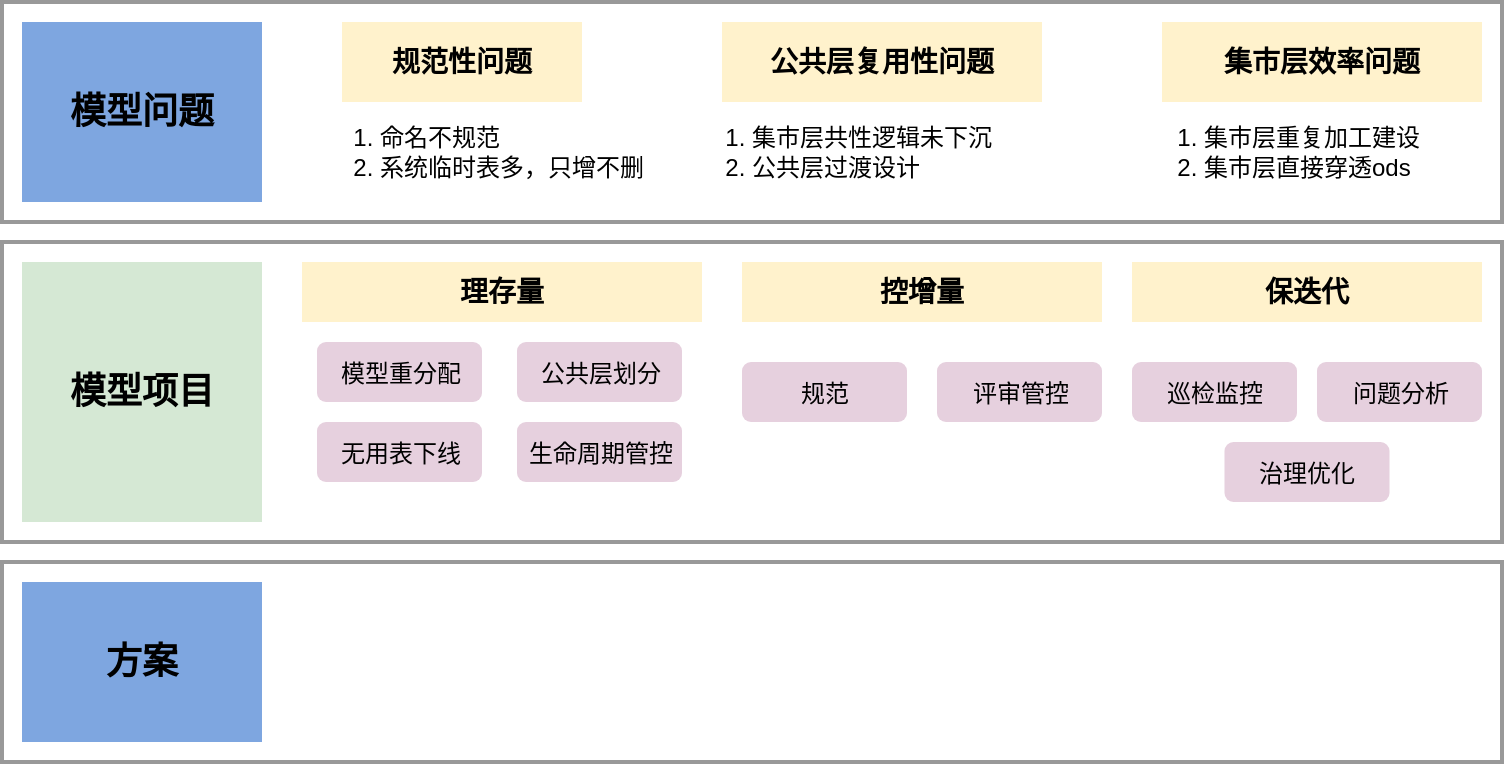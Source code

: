 <mxfile version="20.8.23" type="github">
  <diagram name="第 1 页" id="2HcNpDpKpD43kfRhDceQ">
    <mxGraphModel dx="797" dy="409" grid="1" gridSize="10" guides="1" tooltips="1" connect="1" arrows="1" fold="1" page="1" pageScale="1" pageWidth="827" pageHeight="1169" math="0" shadow="0">
      <root>
        <mxCell id="0" />
        <mxCell id="1" parent="0" />
        <mxCell id="4aYSIVUjviSoJk4caTvQ-29" value="" style="rounded=0;whiteSpace=wrap;html=1;fontSize=14;fillColor=default;strokeWidth=2;strokeColor=#999999;" vertex="1" parent="1">
          <mxGeometry x="60" y="410" width="750" height="100" as="geometry" />
        </mxCell>
        <mxCell id="4aYSIVUjviSoJk4caTvQ-13" value="" style="rounded=0;whiteSpace=wrap;html=1;fontSize=14;fillColor=default;strokeWidth=2;strokeColor=#999999;" vertex="1" parent="1">
          <mxGeometry x="60" y="250" width="750" height="150" as="geometry" />
        </mxCell>
        <mxCell id="4aYSIVUjviSoJk4caTvQ-12" value="" style="rounded=0;whiteSpace=wrap;html=1;fontSize=14;fillColor=default;strokeColor=#999999;strokeWidth=2;" vertex="1" parent="1">
          <mxGeometry x="60" y="130" width="750" height="110" as="geometry" />
        </mxCell>
        <mxCell id="4aYSIVUjviSoJk4caTvQ-1" value="&lt;b&gt;&lt;font style=&quot;font-size: 18px;&quot;&gt;模型问题&lt;/font&gt;&lt;/b&gt;" style="rounded=0;whiteSpace=wrap;html=1;fillColor=#7EA6E0;strokeColor=none;" vertex="1" parent="1">
          <mxGeometry x="70" y="140" width="120" height="90" as="geometry" />
        </mxCell>
        <mxCell id="4aYSIVUjviSoJk4caTvQ-3" value="&lt;b&gt;&lt;font style=&quot;font-size: 18px;&quot;&gt;模型项目&lt;/font&gt;&lt;/b&gt;" style="rounded=0;whiteSpace=wrap;html=1;fillColor=#d5e8d4;strokeColor=none;" vertex="1" parent="1">
          <mxGeometry x="70" y="260" width="120" height="130" as="geometry" />
        </mxCell>
        <mxCell id="4aYSIVUjviSoJk4caTvQ-4" value="&lt;b style=&quot;&quot;&gt;&lt;font style=&quot;font-size: 18px;&quot;&gt;方案&lt;/font&gt;&lt;/b&gt;" style="rounded=0;whiteSpace=wrap;html=1;fillColor=#7EA6E0;strokeColor=none;" vertex="1" parent="1">
          <mxGeometry x="70" y="420" width="120" height="80" as="geometry" />
        </mxCell>
        <mxCell id="4aYSIVUjviSoJk4caTvQ-6" value="&lt;b style=&quot;&quot;&gt;&lt;font style=&quot;font-size: 14px;&quot;&gt;规范性问题&lt;/font&gt;&lt;/b&gt;" style="rounded=0;whiteSpace=wrap;html=1;fillColor=#fff2cc;strokeColor=none;" vertex="1" parent="1">
          <mxGeometry x="230" y="140" width="120" height="40" as="geometry" />
        </mxCell>
        <mxCell id="4aYSIVUjviSoJk4caTvQ-7" value="&lt;b style=&quot;&quot;&gt;&lt;font style=&quot;font-size: 14px;&quot;&gt;公共层复用性问题&lt;/font&gt;&lt;/b&gt;" style="rounded=0;whiteSpace=wrap;html=1;fillColor=#fff2cc;strokeColor=none;" vertex="1" parent="1">
          <mxGeometry x="420" y="140" width="160" height="40" as="geometry" />
        </mxCell>
        <mxCell id="4aYSIVUjviSoJk4caTvQ-8" value="&lt;b style=&quot;&quot;&gt;&lt;font style=&quot;font-size: 14px;&quot;&gt;集市层效率问题&lt;/font&gt;&lt;/b&gt;" style="rounded=0;whiteSpace=wrap;html=1;fillColor=#fff2cc;strokeColor=none;" vertex="1" parent="1">
          <mxGeometry x="640" y="140" width="160" height="40" as="geometry" />
        </mxCell>
        <mxCell id="4aYSIVUjviSoJk4caTvQ-9" value="&lt;div style=&quot;font-size: 12px;&quot; data-docx-has-block-data=&quot;false&quot; data-page-id=&quot;NvjLdLeH9o8p6bxKR6Vcqu8Snof&quot;&gt;&lt;div class=&quot;old-record-id-doxcnHVmCM9QDL73qTxH1DIglHe&quot; style=&quot;text-align: left;&quot;&gt;&lt;ol&gt;&lt;li&gt;命名不规范&amp;nbsp;&lt;/li&gt;&lt;li&gt;系统临时表多，只增不删 &lt;/li&gt;&lt;/ol&gt;&lt;/div&gt;&lt;/div&gt;" style="text;html=1;strokeColor=none;fillColor=none;align=center;verticalAlign=middle;whiteSpace=wrap;rounded=0;fontSize=16;" vertex="1" parent="1">
          <mxGeometry x="190" y="180" width="210" height="50" as="geometry" />
        </mxCell>
        <mxCell id="4aYSIVUjviSoJk4caTvQ-10" value="&lt;div style=&quot;font-size: 12px;&quot; data-docx-has-block-data=&quot;false&quot; data-page-id=&quot;NvjLdLeH9o8p6bxKR6Vcqu8Snof&quot;&gt;&lt;div class=&quot;old-record-id-doxcnHVmCM9QDL73qTxH1DIglHe&quot; style=&quot;text-align: left;&quot;&gt;&lt;ol&gt;&lt;li&gt;&lt;div data-docx-has-block-data=&quot;false&quot; data-page-id=&quot;NvjLdLeH9o8p6bxKR6Vcqu8Snof&quot;&gt;&lt;div class=&quot;old-record-id-doxcnEivKlTUM0fDhylv8IOwnDc&quot; style=&quot;&quot;&gt; 集市层共性逻辑未下沉&lt;/div&gt;&lt;/div&gt;&lt;/li&gt;&lt;li&gt;&lt;div class=&quot;old-record-id-doxcnEivKlTUM0fDhylv8IOwnDc&quot; style=&quot;&quot;&gt;公共层过渡设计&lt;/div&gt;&lt;/li&gt;&lt;/ol&gt;&lt;/div&gt;&lt;/div&gt;" style="text;html=1;strokeColor=none;fillColor=none;align=center;verticalAlign=middle;whiteSpace=wrap;rounded=0;fontSize=16;" vertex="1" parent="1">
          <mxGeometry x="370" y="180" width="210" height="50" as="geometry" />
        </mxCell>
        <mxCell id="4aYSIVUjviSoJk4caTvQ-11" value="&lt;div style=&quot;font-size: 12px;&quot; data-docx-has-block-data=&quot;false&quot; data-page-id=&quot;NvjLdLeH9o8p6bxKR6Vcqu8Snof&quot;&gt;&lt;div class=&quot;old-record-id-doxcnHVmCM9QDL73qTxH1DIglHe&quot; style=&quot;text-align: left;&quot;&gt;&lt;ol&gt;&lt;li&gt;&lt;div data-docx-has-block-data=&quot;false&quot; data-page-id=&quot;NvjLdLeH9o8p6bxKR6Vcqu8Snof&quot;&gt;&lt;div class=&quot;old-record-id-doxcnEivKlTUM0fDhylv8IOwnDc&quot; style=&quot;&quot;&gt;&lt;div data-docx-has-block-data=&quot;false&quot; data-page-id=&quot;NvjLdLeH9o8p6bxKR6Vcqu8Snof&quot;&gt;&lt;div class=&quot;old-record-id-CeusdgKimoESmyxk93UcPse1nFb&quot; style=&quot;&quot;&gt;集市层重复加工建设&lt;/div&gt;&lt;/div&gt;&lt;/div&gt;&lt;/div&gt;&lt;/li&gt;&lt;li&gt;&lt;div class=&quot;old-record-id-CeusdgKimoESmyxk93UcPse1nFb&quot; style=&quot;&quot;&gt;集市层直接穿透ods&lt;/div&gt;&lt;/li&gt;&lt;/ol&gt;&lt;/div&gt;&lt;/div&gt;" style="text;html=1;strokeColor=none;fillColor=none;align=center;verticalAlign=middle;whiteSpace=wrap;rounded=0;fontSize=16;" vertex="1" parent="1">
          <mxGeometry x="590" y="180" width="210" height="50" as="geometry" />
        </mxCell>
        <mxCell id="4aYSIVUjviSoJk4caTvQ-14" value="&lt;span style=&quot;font-size: 14px;&quot;&gt;&lt;b&gt;理存量&lt;/b&gt;&lt;/span&gt;" style="rounded=0;whiteSpace=wrap;html=1;fillColor=#fff2cc;strokeColor=none;" vertex="1" parent="1">
          <mxGeometry x="210" y="260" width="200" height="30" as="geometry" />
        </mxCell>
        <mxCell id="4aYSIVUjviSoJk4caTvQ-15" value="&lt;span style=&quot;font-size: 14px;&quot;&gt;&lt;b&gt;控增量&lt;/b&gt;&lt;/span&gt;" style="rounded=0;whiteSpace=wrap;html=1;fillColor=#fff2cc;strokeColor=none;" vertex="1" parent="1">
          <mxGeometry x="430" y="260" width="180" height="30" as="geometry" />
        </mxCell>
        <mxCell id="4aYSIVUjviSoJk4caTvQ-16" value="&lt;span style=&quot;font-size: 14px;&quot;&gt;&lt;b&gt;保迭代&lt;/b&gt;&lt;/span&gt;" style="rounded=0;whiteSpace=wrap;html=1;fillColor=#fff2cc;strokeColor=none;" vertex="1" parent="1">
          <mxGeometry x="625" y="260" width="175" height="30" as="geometry" />
        </mxCell>
        <mxCell id="4aYSIVUjviSoJk4caTvQ-18" value="&lt;font style=&quot;font-size: 12px;&quot;&gt;模型重分配&lt;/font&gt;" style="rounded=1;whiteSpace=wrap;html=1;dashed=1;strokeColor=none;strokeWidth=2;fontSize=14;fillColor=#E6D0DE;" vertex="1" parent="1">
          <mxGeometry x="217.5" y="300" width="82.5" height="30" as="geometry" />
        </mxCell>
        <mxCell id="4aYSIVUjviSoJk4caTvQ-19" value="&lt;font style=&quot;font-size: 12px;&quot;&gt;公共层划分&lt;/font&gt;" style="rounded=1;whiteSpace=wrap;html=1;dashed=1;strokeColor=none;strokeWidth=2;fontSize=14;fillColor=#E6D0DE;" vertex="1" parent="1">
          <mxGeometry x="317.5" y="300" width="82.5" height="30" as="geometry" />
        </mxCell>
        <mxCell id="4aYSIVUjviSoJk4caTvQ-21" value="&lt;font style=&quot;font-size: 12px;&quot;&gt;无用表下线&lt;/font&gt;" style="rounded=1;whiteSpace=wrap;html=1;dashed=1;strokeColor=none;strokeWidth=2;fontSize=14;fillColor=#E6D0DE;" vertex="1" parent="1">
          <mxGeometry x="217.5" y="340" width="82.5" height="30" as="geometry" />
        </mxCell>
        <mxCell id="4aYSIVUjviSoJk4caTvQ-22" value="&lt;font style=&quot;font-size: 12px;&quot;&gt;生命周期管控&lt;/font&gt;" style="rounded=1;whiteSpace=wrap;html=1;dashed=1;strokeColor=none;strokeWidth=2;fontSize=14;fillColor=#E6D0DE;" vertex="1" parent="1">
          <mxGeometry x="317.5" y="340" width="82.5" height="30" as="geometry" />
        </mxCell>
        <mxCell id="4aYSIVUjviSoJk4caTvQ-23" value="&lt;span style=&quot;font-size: 12px;&quot;&gt;规范&lt;/span&gt;" style="rounded=1;whiteSpace=wrap;html=1;dashed=1;strokeColor=none;strokeWidth=2;fontSize=14;fillColor=#E6D0DE;" vertex="1" parent="1">
          <mxGeometry x="430" y="310" width="82.5" height="30" as="geometry" />
        </mxCell>
        <mxCell id="4aYSIVUjviSoJk4caTvQ-24" value="&lt;span style=&quot;font-size: 12px;&quot;&gt;评审管控&lt;/span&gt;" style="rounded=1;whiteSpace=wrap;html=1;dashed=1;strokeColor=none;strokeWidth=2;fontSize=14;fillColor=#E6D0DE;" vertex="1" parent="1">
          <mxGeometry x="527.5" y="310" width="82.5" height="30" as="geometry" />
        </mxCell>
        <mxCell id="4aYSIVUjviSoJk4caTvQ-26" value="&lt;span style=&quot;font-size: 12px;&quot;&gt;巡检监控&lt;/span&gt;" style="rounded=1;whiteSpace=wrap;html=1;dashed=1;strokeColor=none;strokeWidth=2;fontSize=14;fillColor=#E6D0DE;" vertex="1" parent="1">
          <mxGeometry x="625" y="310" width="82.5" height="30" as="geometry" />
        </mxCell>
        <mxCell id="4aYSIVUjviSoJk4caTvQ-27" value="&lt;span style=&quot;font-size: 12px;&quot;&gt;问题分析&lt;/span&gt;" style="rounded=1;whiteSpace=wrap;html=1;dashed=1;strokeColor=none;strokeWidth=2;fontSize=14;fillColor=#E6D0DE;" vertex="1" parent="1">
          <mxGeometry x="717.5" y="310" width="82.5" height="30" as="geometry" />
        </mxCell>
        <mxCell id="4aYSIVUjviSoJk4caTvQ-28" value="&lt;span style=&quot;font-size: 12px;&quot;&gt;治理优化&lt;/span&gt;" style="rounded=1;whiteSpace=wrap;html=1;dashed=1;strokeColor=none;strokeWidth=2;fontSize=14;fillColor=#E6D0DE;" vertex="1" parent="1">
          <mxGeometry x="671.25" y="350" width="82.5" height="30" as="geometry" />
        </mxCell>
      </root>
    </mxGraphModel>
  </diagram>
</mxfile>
